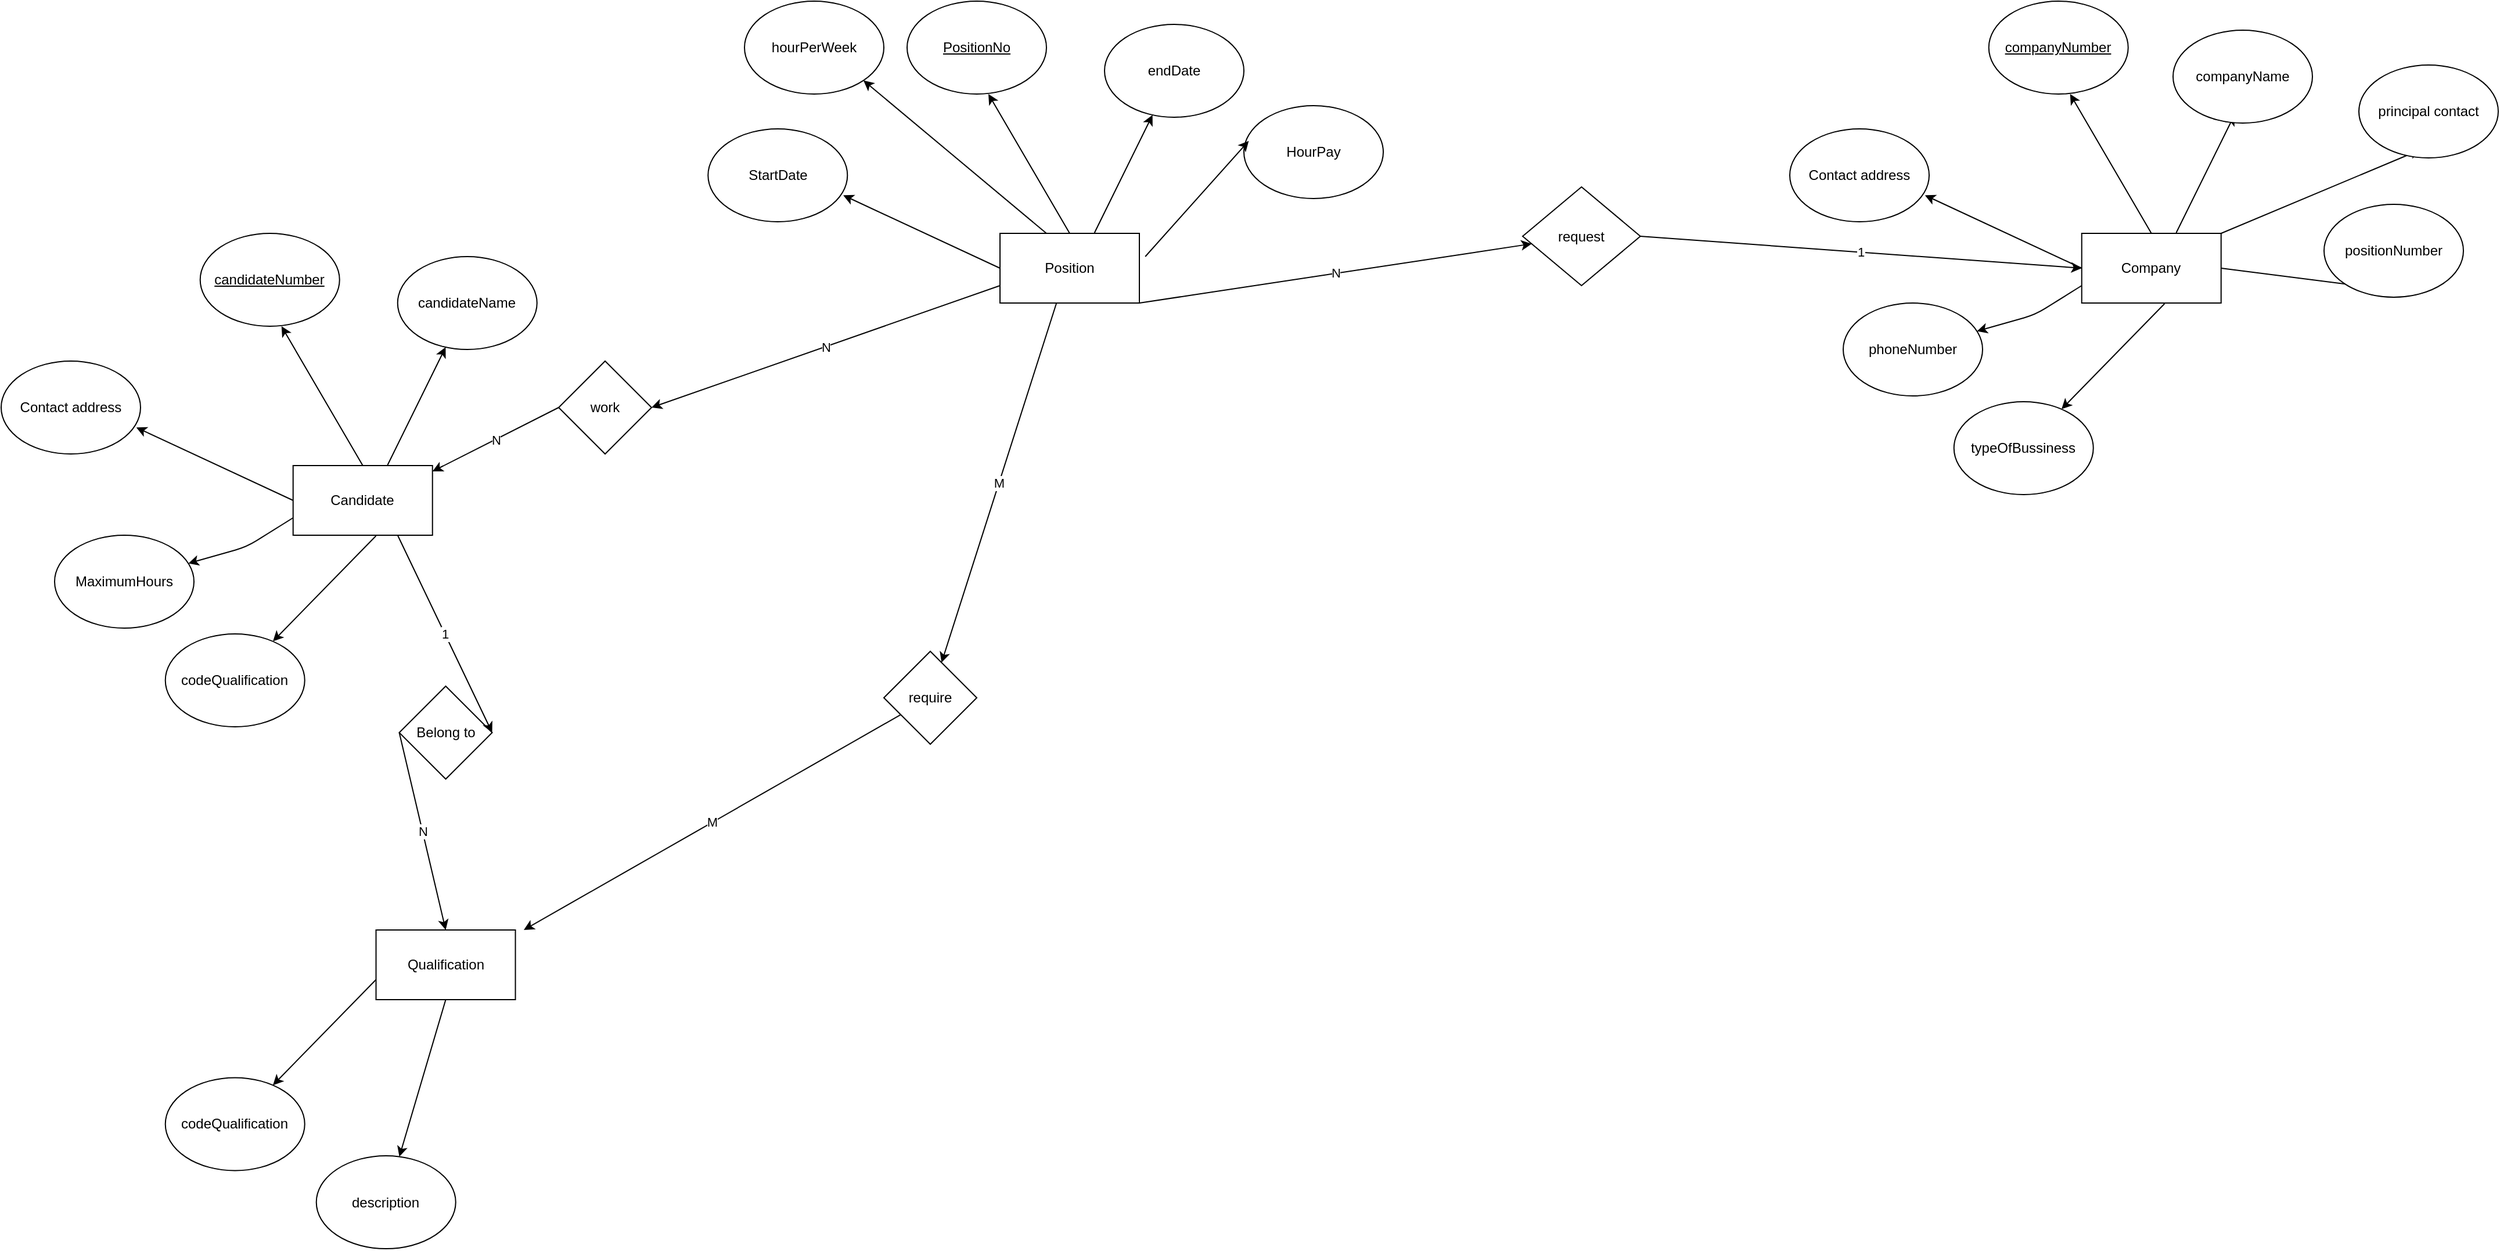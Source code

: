 <mxfile>
    <diagram id="Qcku7yiQpXB7NK4VQJHT" name="Page-1">
        <mxGraphModel dx="2106" dy="732" grid="1" gridSize="10" guides="1" tooltips="1" connect="1" arrows="1" fold="1" page="1" pageScale="1" pageWidth="850" pageHeight="1100" math="0" shadow="0">
            <root>
                <mxCell id="0"/>
                <mxCell id="1" parent="0"/>
                <mxCell id="55" value="Position" style="rounded=0;whiteSpace=wrap;html=1;" parent="1" vertex="1">
                    <mxGeometry x="390" y="420" width="120" height="60" as="geometry"/>
                </mxCell>
                <mxCell id="56" value="" style="endArrow=classic;html=1;exitX=0.5;exitY=0;exitDx=0;exitDy=0;" parent="1" source="55" edge="1">
                    <mxGeometry width="50" height="50" relative="1" as="geometry">
                        <mxPoint x="490" y="330" as="sourcePoint"/>
                        <mxPoint x="380" y="300" as="targetPoint"/>
                    </mxGeometry>
                </mxCell>
                <mxCell id="57" value="&lt;u&gt;PositionNo&lt;/u&gt;" style="ellipse;whiteSpace=wrap;html=1;" parent="1" vertex="1">
                    <mxGeometry x="310" y="220" width="120" height="80" as="geometry"/>
                </mxCell>
                <mxCell id="58" value="" style="endArrow=classic;html=1;exitX=0.678;exitY=-0.008;exitDx=0;exitDy=0;exitPerimeter=0;" parent="1" source="55" target="59" edge="1">
                    <mxGeometry width="50" height="50" relative="1" as="geometry">
                        <mxPoint x="490" y="330" as="sourcePoint"/>
                        <mxPoint x="540" y="280" as="targetPoint"/>
                    </mxGeometry>
                </mxCell>
                <mxCell id="59" value="endDate" style="ellipse;whiteSpace=wrap;html=1;" parent="1" vertex="1">
                    <mxGeometry x="480" y="240" width="120" height="80" as="geometry"/>
                </mxCell>
                <mxCell id="63" value="StartDate" style="ellipse;whiteSpace=wrap;html=1;" parent="1" vertex="1">
                    <mxGeometry x="138.64" y="330" width="120" height="80" as="geometry"/>
                </mxCell>
                <mxCell id="64" value="" style="endArrow=classic;html=1;entryX=0.97;entryY=0.715;entryDx=0;entryDy=0;entryPerimeter=0;exitX=0;exitY=0.5;exitDx=0;exitDy=0;" parent="1" source="55" target="63" edge="1">
                    <mxGeometry width="50" height="50" relative="1" as="geometry">
                        <mxPoint x="300" y="460" as="sourcePoint"/>
                        <mxPoint x="350" y="410" as="targetPoint"/>
                    </mxGeometry>
                </mxCell>
                <mxCell id="65" value="Candidate" style="rounded=0;whiteSpace=wrap;html=1;" parent="1" vertex="1">
                    <mxGeometry x="-218.64" y="620" width="120" height="60" as="geometry"/>
                </mxCell>
                <mxCell id="66" value="" style="endArrow=classic;html=1;exitX=0.5;exitY=0;exitDx=0;exitDy=0;" parent="1" source="65" edge="1">
                    <mxGeometry width="50" height="50" relative="1" as="geometry">
                        <mxPoint x="-118.64" y="530" as="sourcePoint"/>
                        <mxPoint x="-228.64" y="500" as="targetPoint"/>
                    </mxGeometry>
                </mxCell>
                <mxCell id="67" value="&lt;u&gt;candidateNumber&lt;/u&gt;" style="ellipse;whiteSpace=wrap;html=1;" parent="1" vertex="1">
                    <mxGeometry x="-298.64" y="420" width="120" height="80" as="geometry"/>
                </mxCell>
                <mxCell id="68" value="" style="endArrow=classic;html=1;exitX=0.678;exitY=-0.008;exitDx=0;exitDy=0;exitPerimeter=0;" parent="1" source="65" target="69" edge="1">
                    <mxGeometry width="50" height="50" relative="1" as="geometry">
                        <mxPoint x="-118.64" y="530" as="sourcePoint"/>
                        <mxPoint x="-68.64" y="480" as="targetPoint"/>
                    </mxGeometry>
                </mxCell>
                <mxCell id="69" value="candidateName" style="ellipse;whiteSpace=wrap;html=1;" parent="1" vertex="1">
                    <mxGeometry x="-128.64" y="440" width="120" height="80" as="geometry"/>
                </mxCell>
                <mxCell id="70" value="Contact address" style="ellipse;whiteSpace=wrap;html=1;" parent="1" vertex="1">
                    <mxGeometry x="-470" y="530" width="120" height="80" as="geometry"/>
                </mxCell>
                <mxCell id="71" value="" style="endArrow=classic;html=1;entryX=0.97;entryY=0.715;entryDx=0;entryDy=0;entryPerimeter=0;exitX=0;exitY=0.5;exitDx=0;exitDy=0;" parent="1" source="65" target="70" edge="1">
                    <mxGeometry width="50" height="50" relative="1" as="geometry">
                        <mxPoint x="-308.64" y="660" as="sourcePoint"/>
                        <mxPoint x="-258.64" y="610" as="targetPoint"/>
                    </mxGeometry>
                </mxCell>
                <mxCell id="72" value="" style="endArrow=classic;html=1;exitX=0;exitY=0.75;exitDx=0;exitDy=0;" parent="1" source="65" target="73" edge="1">
                    <mxGeometry width="50" height="50" relative="1" as="geometry">
                        <mxPoint x="-432.64" y="859.52" as="sourcePoint"/>
                        <mxPoint x="-364" y="720" as="targetPoint"/>
                        <Array as="points">
                            <mxPoint x="-258.64" y="690"/>
                        </Array>
                    </mxGeometry>
                </mxCell>
                <mxCell id="73" value="MaximumHours" style="ellipse;whiteSpace=wrap;html=1;" parent="1" vertex="1">
                    <mxGeometry x="-424" y="680" width="120" height="80" as="geometry"/>
                </mxCell>
                <mxCell id="74" value="" style="endArrow=classic;html=1;exitX=0.595;exitY=1.008;exitDx=0;exitDy=0;exitPerimeter=0;" parent="1" source="65" target="75" edge="1">
                    <mxGeometry width="50" height="50" relative="1" as="geometry">
                        <mxPoint x="-123.28" y="750" as="sourcePoint"/>
                        <mxPoint x="-268.64" y="805" as="targetPoint"/>
                        <Array as="points"/>
                    </mxGeometry>
                </mxCell>
                <mxCell id="75" value="codeQualification" style="ellipse;whiteSpace=wrap;html=1;" parent="1" vertex="1">
                    <mxGeometry x="-328.64" y="765" width="120" height="80" as="geometry"/>
                </mxCell>
                <mxCell id="76" value="HourPay" style="ellipse;whiteSpace=wrap;html=1;" parent="1" vertex="1">
                    <mxGeometry x="600" y="310" width="120" height="80" as="geometry"/>
                </mxCell>
                <mxCell id="77" value="" style="endArrow=classic;html=1;exitX=0.678;exitY=-0.008;exitDx=0;exitDy=0;exitPerimeter=0;entryX=0.035;entryY=0.379;entryDx=0;entryDy=0;entryPerimeter=0;" parent="1" target="76" edge="1">
                    <mxGeometry width="50" height="50" relative="1" as="geometry">
                        <mxPoint x="515.08" y="440" as="sourcePoint"/>
                        <mxPoint x="564.923" y="338.466" as="targetPoint"/>
                    </mxGeometry>
                </mxCell>
                <mxCell id="80" value="work" style="rhombus;whiteSpace=wrap;html=1;" parent="1" vertex="1">
                    <mxGeometry x="10" y="530" width="80" height="80" as="geometry"/>
                </mxCell>
                <mxCell id="81" value="N" style="endArrow=classic;html=1;exitX=0;exitY=0.75;exitDx=0;exitDy=0;entryX=1;entryY=0.5;entryDx=0;entryDy=0;" parent="1" source="55" target="80" edge="1">
                    <mxGeometry width="50" height="50" relative="1" as="geometry">
                        <mxPoint x="390" y="730" as="sourcePoint"/>
                        <mxPoint x="440" y="680" as="targetPoint"/>
                    </mxGeometry>
                </mxCell>
                <mxCell id="82" value="N" style="endArrow=classic;html=1;exitX=0;exitY=0.5;exitDx=0;exitDy=0;entryX=1;entryY=0.5;entryDx=0;entryDy=0;" parent="1" source="80" edge="1">
                    <mxGeometry width="50" height="50" relative="1" as="geometry">
                        <mxPoint x="201.36" y="520.0" as="sourcePoint"/>
                        <mxPoint x="-98.64" y="625" as="targetPoint"/>
                    </mxGeometry>
                </mxCell>
                <mxCell id="83" value="Qualification" style="rounded=0;whiteSpace=wrap;html=1;" parent="1" vertex="1">
                    <mxGeometry x="-147.24" y="1020" width="120" height="60" as="geometry"/>
                </mxCell>
                <mxCell id="85" value="" style="endArrow=classic;html=1;exitX=0.595;exitY=1.008;exitDx=0;exitDy=0;exitPerimeter=0;" parent="1" target="86" edge="1">
                    <mxGeometry width="50" height="50" relative="1" as="geometry">
                        <mxPoint x="-147.24" y="1062.74" as="sourcePoint"/>
                        <mxPoint x="-268.64" y="1187.26" as="targetPoint"/>
                        <Array as="points"/>
                    </mxGeometry>
                </mxCell>
                <mxCell id="86" value="codeQualification" style="ellipse;whiteSpace=wrap;html=1;" parent="1" vertex="1">
                    <mxGeometry x="-328.64" y="1147.26" width="120" height="80" as="geometry"/>
                </mxCell>
                <mxCell id="87" value="" style="endArrow=classic;html=1;exitX=0.5;exitY=1;exitDx=0;exitDy=0;" parent="1" source="83" target="88" edge="1">
                    <mxGeometry width="50" height="50" relative="1" as="geometry">
                        <mxPoint x="-7.24" y="1230" as="sourcePoint"/>
                        <mxPoint x="-138.64" y="1254.52" as="targetPoint"/>
                        <Array as="points"/>
                    </mxGeometry>
                </mxCell>
                <mxCell id="88" value="description" style="ellipse;whiteSpace=wrap;html=1;" parent="1" vertex="1">
                    <mxGeometry x="-198.64" y="1214.52" width="120" height="80" as="geometry"/>
                </mxCell>
                <mxCell id="91" value="Belong to" style="rhombus;whiteSpace=wrap;html=1;" parent="1" vertex="1">
                    <mxGeometry x="-127.24" y="810" width="80" height="80" as="geometry"/>
                </mxCell>
                <mxCell id="92" value="1" style="endArrow=classic;html=1;exitX=0.75;exitY=1;exitDx=0;exitDy=0;entryX=1;entryY=0.5;entryDx=0;entryDy=0;" parent="1" source="65" target="91" edge="1">
                    <mxGeometry width="50" height="50" relative="1" as="geometry">
                        <mxPoint x="400" y="845.0" as="sourcePoint"/>
                        <mxPoint x="450" y="1060" as="targetPoint"/>
                    </mxGeometry>
                </mxCell>
                <mxCell id="93" value="N" style="endArrow=classic;html=1;exitX=0;exitY=0.5;exitDx=0;exitDy=0;entryX=0.5;entryY=0;entryDx=0;entryDy=0;" parent="1" source="91" target="83" edge="1">
                    <mxGeometry width="50" height="50" relative="1" as="geometry">
                        <mxPoint x="211.36" y="900.0" as="sourcePoint"/>
                        <mxPoint x="-88.64" y="1005" as="targetPoint"/>
                    </mxGeometry>
                </mxCell>
                <mxCell id="94" value="request" style="rhombus;whiteSpace=wrap;html=1;" parent="1" vertex="1">
                    <mxGeometry x="840" y="380" width="101.36" height="85" as="geometry"/>
                </mxCell>
                <mxCell id="95" value="N" style="endArrow=classic;html=1;exitX=1;exitY=1;exitDx=0;exitDy=0;" parent="1" source="55" target="94" edge="1">
                    <mxGeometry width="50" height="50" relative="1" as="geometry">
                        <mxPoint x="560.0" y="580.0" as="sourcePoint"/>
                        <mxPoint x="668.64" y="865" as="targetPoint"/>
                    </mxGeometry>
                </mxCell>
                <mxCell id="96" value="1" style="endArrow=classic;html=1;exitX=1;exitY=0.5;exitDx=0;exitDy=0;entryX=0;entryY=0.5;entryDx=0;entryDy=0;" parent="1" source="94" target="161" edge="1">
                    <mxGeometry width="50" height="50" relative="1" as="geometry">
                        <mxPoint x="430" y="705.0" as="sourcePoint"/>
                        <mxPoint x="1140" y="450" as="targetPoint"/>
                    </mxGeometry>
                </mxCell>
                <mxCell id="161" value="Company" style="rounded=0;whiteSpace=wrap;html=1;" parent="1" vertex="1">
                    <mxGeometry x="1321.36" y="420" width="120" height="60" as="geometry"/>
                </mxCell>
                <mxCell id="162" value="" style="endArrow=classic;html=1;exitX=0.5;exitY=0;exitDx=0;exitDy=0;" parent="1" source="161" edge="1">
                    <mxGeometry width="50" height="50" relative="1" as="geometry">
                        <mxPoint x="1421.36" y="330" as="sourcePoint"/>
                        <mxPoint x="1311.36" y="300" as="targetPoint"/>
                    </mxGeometry>
                </mxCell>
                <mxCell id="163" value="&lt;u&gt;companyNumber&lt;/u&gt;" style="ellipse;whiteSpace=wrap;html=1;" parent="1" vertex="1">
                    <mxGeometry x="1241.36" y="220" width="120" height="80" as="geometry"/>
                </mxCell>
                <mxCell id="164" value="" style="endArrow=classic;html=1;exitX=0.678;exitY=-0.008;exitDx=0;exitDy=0;exitPerimeter=0;" parent="1" source="161" edge="1">
                    <mxGeometry width="50" height="50" relative="1" as="geometry">
                        <mxPoint x="1421.36" y="330" as="sourcePoint"/>
                        <mxPoint x="1452.837" y="318.046" as="targetPoint"/>
                    </mxGeometry>
                </mxCell>
                <mxCell id="165" value="Contact address" style="ellipse;whiteSpace=wrap;html=1;" parent="1" vertex="1">
                    <mxGeometry x="1070" y="330" width="120" height="80" as="geometry"/>
                </mxCell>
                <mxCell id="166" value="" style="endArrow=classic;html=1;entryX=0.97;entryY=0.715;entryDx=0;entryDy=0;entryPerimeter=0;exitX=0;exitY=0.5;exitDx=0;exitDy=0;" parent="1" source="161" target="165" edge="1">
                    <mxGeometry width="50" height="50" relative="1" as="geometry">
                        <mxPoint x="1231.36" y="460" as="sourcePoint"/>
                        <mxPoint x="1281.36" y="410" as="targetPoint"/>
                    </mxGeometry>
                </mxCell>
                <mxCell id="167" value="" style="endArrow=classic;html=1;exitX=0;exitY=0.75;exitDx=0;exitDy=0;" parent="1" source="161" target="168" edge="1">
                    <mxGeometry width="50" height="50" relative="1" as="geometry">
                        <mxPoint x="1107.36" y="659.52" as="sourcePoint"/>
                        <mxPoint x="1176" y="520" as="targetPoint"/>
                        <Array as="points">
                            <mxPoint x="1281.36" y="490"/>
                        </Array>
                    </mxGeometry>
                </mxCell>
                <mxCell id="168" value="phoneNumber" style="ellipse;whiteSpace=wrap;html=1;" parent="1" vertex="1">
                    <mxGeometry x="1116" y="480" width="120" height="80" as="geometry"/>
                </mxCell>
                <mxCell id="169" value="" style="endArrow=classic;html=1;exitX=0.595;exitY=1.008;exitDx=0;exitDy=0;exitPerimeter=0;" parent="1" source="161" target="170" edge="1">
                    <mxGeometry width="50" height="50" relative="1" as="geometry">
                        <mxPoint x="1416.72" y="550" as="sourcePoint"/>
                        <mxPoint x="1271.36" y="605" as="targetPoint"/>
                        <Array as="points"/>
                    </mxGeometry>
                </mxCell>
                <mxCell id="170" value="typeOfBussiness" style="ellipse;whiteSpace=wrap;html=1;" parent="1" vertex="1">
                    <mxGeometry x="1211.36" y="565" width="120" height="80" as="geometry"/>
                </mxCell>
                <mxCell id="172" value="companyName" style="ellipse;whiteSpace=wrap;html=1;" parent="1" vertex="1">
                    <mxGeometry x="1400" y="245" width="120" height="80" as="geometry"/>
                </mxCell>
                <mxCell id="174" value="" style="endArrow=classic;html=1;exitX=1;exitY=0;exitDx=0;exitDy=0;" parent="1" source="161" edge="1">
                    <mxGeometry width="50" height="50" relative="1" as="geometry">
                        <mxPoint x="1562.72" y="449.52" as="sourcePoint"/>
                        <mxPoint x="1612.837" y="348.046" as="targetPoint"/>
                    </mxGeometry>
                </mxCell>
                <mxCell id="175" value="principal contact" style="ellipse;whiteSpace=wrap;html=1;" parent="1" vertex="1">
                    <mxGeometry x="1560" y="275" width="120" height="80" as="geometry"/>
                </mxCell>
                <mxCell id="176" value="" style="endArrow=classic;html=1;exitX=1;exitY=0.5;exitDx=0;exitDy=0;" parent="1" source="161" edge="1">
                    <mxGeometry width="50" height="50" relative="1" as="geometry">
                        <mxPoint x="1532.72" y="569.52" as="sourcePoint"/>
                        <mxPoint x="1582.837" y="468.046" as="targetPoint"/>
                    </mxGeometry>
                </mxCell>
                <mxCell id="177" value="positionNumber" style="ellipse;whiteSpace=wrap;html=1;" parent="1" vertex="1">
                    <mxGeometry x="1530" y="395" width="120" height="80" as="geometry"/>
                </mxCell>
                <mxCell id="222" value="hourPerWeek" style="ellipse;whiteSpace=wrap;html=1;" vertex="1" parent="1">
                    <mxGeometry x="170" y="220" width="120" height="80" as="geometry"/>
                </mxCell>
                <mxCell id="223" value="" style="endArrow=classic;html=1;entryX=1;entryY=1;entryDx=0;entryDy=0;exitX=0;exitY=0.5;exitDx=0;exitDy=0;" edge="1" parent="1" target="222">
                    <mxGeometry width="50" height="50" relative="1" as="geometry">
                        <mxPoint x="430" y="420" as="sourcePoint"/>
                        <mxPoint x="295.04" y="357.2" as="targetPoint"/>
                    </mxGeometry>
                </mxCell>
                <mxCell id="224" value="require" style="rhombus;whiteSpace=wrap;html=1;" vertex="1" parent="1">
                    <mxGeometry x="290" y="780" width="80" height="80" as="geometry"/>
                </mxCell>
                <mxCell id="225" value="M" style="endArrow=classic;html=1;exitX=0;exitY=0.75;exitDx=0;exitDy=0;" edge="1" parent="1" target="224">
                    <mxGeometry width="50" height="50" relative="1" as="geometry">
                        <mxPoint x="438.64" y="480" as="sourcePoint"/>
                        <mxPoint x="138.64" y="585" as="targetPoint"/>
                    </mxGeometry>
                </mxCell>
                <mxCell id="226" value="M" style="endArrow=classic;html=1;entryX=1;entryY=0.5;entryDx=0;entryDy=0;" edge="1" parent="1" source="224">
                    <mxGeometry width="50" height="50" relative="1" as="geometry">
                        <mxPoint x="280" y="915" as="sourcePoint"/>
                        <mxPoint x="-20" y="1020" as="targetPoint"/>
                    </mxGeometry>
                </mxCell>
            </root>
        </mxGraphModel>
    </diagram>
</mxfile>